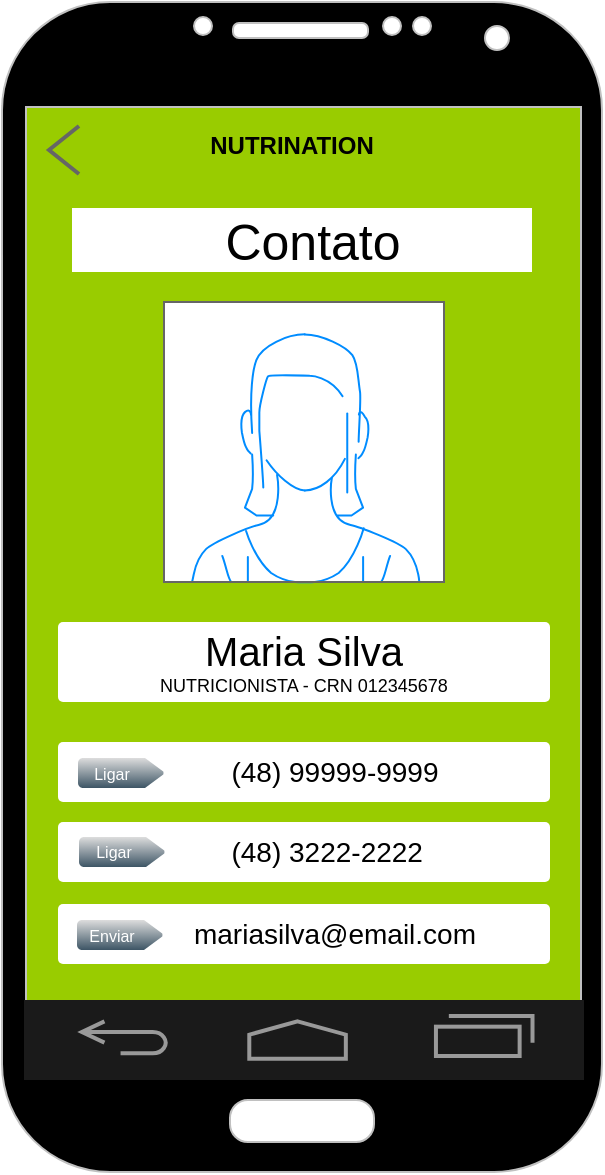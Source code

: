 <mxfile version="10.7.3" type="device"><diagram id="tLz_psFbyRqKoXDVwdCR" name="Page-1"><mxGraphModel dx="1010" dy="533" grid="1" gridSize="10" guides="1" tooltips="1" connect="1" arrows="1" fold="1" page="1" pageScale="1" pageWidth="827" pageHeight="1169" math="0" shadow="0"><root><mxCell id="0"/><mxCell id="yQaU8TRiMZ9WQ6BCcxHJ-5" parent="0"/><mxCell id="yQaU8TRiMZ9WQ6BCcxHJ-9" value="" style="verticalLabelPosition=bottom;verticalAlign=top;html=1;shadow=0;dashed=0;strokeWidth=1;strokeColor=none;shape=rect;fillColor=#99cc00;fontSize=30;align=center;" vertex="1" parent="yQaU8TRiMZ9WQ6BCcxHJ-5"><mxGeometry x="31" y="160" width="279" height="450" as="geometry"/></mxCell><mxCell id="yQaU8TRiMZ9WQ6BCcxHJ-27" value="&lt;div style=&quot;text-align: center ; font-size: 25px&quot;&gt;&lt;span style=&quot;font-size: 25px&quot;&gt;Contato&lt;/span&gt;&lt;/div&gt;" style="html=1;shadow=0;dashed=0;shape=mxgraph.bootstrap.rect;fontSize=25;align=center;spacingLeft=10;strokeColor=none;" vertex="1" parent="yQaU8TRiMZ9WQ6BCcxHJ-5"><mxGeometry x="55" y="213" width="230" height="32" as="geometry"/></mxCell><mxCell id="yQaU8TRiMZ9WQ6BCcxHJ-6" value="" style="verticalLabelPosition=bottom;verticalAlign=top;html=1;shadow=0;dashed=0;strokeWidth=1;shape=mxgraph.android.phone2;fillColor=#000000;strokeColor=#c0c0c0;fontSize=30;align=center;aspect=fixed;" vertex="1" parent="yQaU8TRiMZ9WQ6BCcxHJ-5"><mxGeometry x="20" y="110" width="300" height="585" as="geometry"/></mxCell><mxCell id="yQaU8TRiMZ9WQ6BCcxHJ-7" value="" style="verticalLabelPosition=bottom;verticalAlign=top;html=1;shadow=0;dashed=0;strokeWidth=2;shape=mxgraph.android.navigation_bar_1;fillColor=#1A1A1A;strokeColor=#999999;fontSize=30;align=center;" vertex="1" parent="yQaU8TRiMZ9WQ6BCcxHJ-5"><mxGeometry x="31" y="609" width="280" height="40" as="geometry"/></mxCell><mxCell id="yQaU8TRiMZ9WQ6BCcxHJ-21" value="NUTRINATION" style="text;html=1;strokeColor=none;fillColor=none;align=center;verticalAlign=middle;whiteSpace=wrap;rounded=0;fontSize=12;fontColor=#000000;fontStyle=1" vertex="1" parent="yQaU8TRiMZ9WQ6BCcxHJ-5"><mxGeometry x="120" y="172" width="90" height="20" as="geometry"/></mxCell><mxCell id="yQaU8TRiMZ9WQ6BCcxHJ-26" value="" style="html=1;verticalLabelPosition=bottom;labelBackgroundColor=#ffffff;verticalAlign=top;shadow=0;dashed=0;strokeWidth=2;shape=mxgraph.ios7.misc.more;strokeColor=#666666;fillColor=#FFFFFF;fontSize=12;fontColor=#000000;align=center;aspect=fixed;rotation=-180;" vertex="1" parent="yQaU8TRiMZ9WQ6BCcxHJ-5"><mxGeometry x="43.5" y="172" width="15" height="24" as="geometry"/></mxCell><mxCell id="yQaU8TRiMZ9WQ6BCcxHJ-60" value="" style="verticalLabelPosition=bottom;shadow=0;dashed=0;align=center;html=1;verticalAlign=top;strokeWidth=1;shape=mxgraph.mockup.containers.userFemale;strokeColor=none;strokeColor2=#008cff;fillColor=#ffffff;fontSize=12;fontColor=#000000;aspect=fixed;" vertex="1" parent="yQaU8TRiMZ9WQ6BCcxHJ-5"><mxGeometry x="101" y="260" width="140" height="140" as="geometry"/></mxCell><mxCell id="yQaU8TRiMZ9WQ6BCcxHJ-78" value="&lt;div style=&quot;text-align: center&quot;&gt;&lt;span style=&quot;font-size: 20px&quot;&gt;Maria Silva&lt;/span&gt;&lt;br&gt;&lt;font style=&quot;font-size: 9px&quot;&gt;NUTRICIONISTA - CRN 012345678&lt;/font&gt;&lt;/div&gt;" style="strokeWidth=1;html=1;shadow=0;dashed=0;shape=mxgraph.ios.iTextInput;strokeColor=none;fontColor=#000000;buttonText=;fontSize=8;fillColor=#ffffff;whiteSpace=wrap;align=center;" vertex="1" parent="yQaU8TRiMZ9WQ6BCcxHJ-5"><mxGeometry x="48" y="420" width="246" height="40" as="geometry"/></mxCell><mxCell id="yQaU8TRiMZ9WQ6BCcxHJ-79" value="(48) 99999-9999" style="strokeWidth=1;html=1;shadow=0;dashed=0;shape=mxgraph.ios.iTextInput;strokeColor=none;fontColor=#000000;align=center;buttonText=;fontSize=14;fillColor=#ffffff;spacingRight=0;spacingLeft=30;" vertex="1" parent="yQaU8TRiMZ9WQ6BCcxHJ-5"><mxGeometry x="48" y="480" width="246" height="30" as="geometry"/></mxCell><mxCell id="yQaU8TRiMZ9WQ6BCcxHJ-80" value="(48) 3222-2222&amp;nbsp;&amp;nbsp;" style="strokeWidth=1;html=1;shadow=0;dashed=0;shape=mxgraph.ios.iTextInput;strokeColor=none;fontColor=#000000;align=center;buttonText=;fontSize=14;fillColor=#ffffff;spacingRight=0;spacingLeft=30;" vertex="1" parent="yQaU8TRiMZ9WQ6BCcxHJ-5"><mxGeometry x="48" y="520" width="246" height="30" as="geometry"/></mxCell><mxCell id="yQaU8TRiMZ9WQ6BCcxHJ-81" value="Ligar" style="strokeWidth=1;html=1;shadow=0;dashed=0;shape=mxgraph.ios.iButtonFw;strokeColor=#444444;fontColor=#ffffff;buttonText=;fontSize=8;fillColor=#dddddd;fillColor2=#3D5565;spacingRight=10;whiteSpace=wrap;align=center;" vertex="1" parent="yQaU8TRiMZ9WQ6BCcxHJ-5"><mxGeometry x="58" y="488" width="43.5" height="15" as="geometry"/></mxCell><mxCell id="yQaU8TRiMZ9WQ6BCcxHJ-82" value="Ligar" style="strokeWidth=1;html=1;shadow=0;dashed=0;shape=mxgraph.ios.iButtonFw;strokeColor=#444444;fontColor=#ffffff;buttonText=;fontSize=8;fillColor=#dddddd;fillColor2=#3D5565;spacingRight=10;whiteSpace=wrap;align=center;" vertex="1" parent="yQaU8TRiMZ9WQ6BCcxHJ-5"><mxGeometry x="58.5" y="527.5" width="43.5" height="15" as="geometry"/></mxCell><mxCell id="yQaU8TRiMZ9WQ6BCcxHJ-83" value="mariasilva@email.com" style="strokeWidth=1;html=1;shadow=0;dashed=0;shape=mxgraph.ios.iTextInput;strokeColor=none;fontColor=#000000;align=center;buttonText=;fontSize=14;fillColor=#ffffff;spacingRight=0;spacingLeft=30;" vertex="1" parent="yQaU8TRiMZ9WQ6BCcxHJ-5"><mxGeometry x="48" y="561" width="246" height="30" as="geometry"/></mxCell><mxCell id="yQaU8TRiMZ9WQ6BCcxHJ-84" value="Enviar" style="strokeWidth=1;html=1;shadow=0;dashed=0;shape=mxgraph.ios.iButtonFw;strokeColor=#444444;fontColor=#ffffff;buttonText=;fontSize=8;fillColor=#dddddd;fillColor2=#3D5565;spacingRight=10;whiteSpace=wrap;align=center;" vertex="1" parent="yQaU8TRiMZ9WQ6BCcxHJ-5"><mxGeometry x="57.5" y="569" width="43.5" height="15" as="geometry"/></mxCell></root></mxGraphModel></diagram><diagram id="bNXl-FUlBnuJIg49-WJM" name="Page-2"><mxGraphModel dx="1010" dy="612" grid="1" gridSize="10" guides="1" tooltips="1" connect="1" arrows="1" fold="1" page="1" pageScale="1" pageWidth="827" pageHeight="1169" math="0" shadow="0"><root><mxCell id="0prd-ULc8K0SCT8YujAN-0"/><mxCell id="0prd-ULc8K0SCT8YujAN-1" parent="0prd-ULc8K0SCT8YujAN-0"/></root></mxGraphModel></diagram></mxfile>